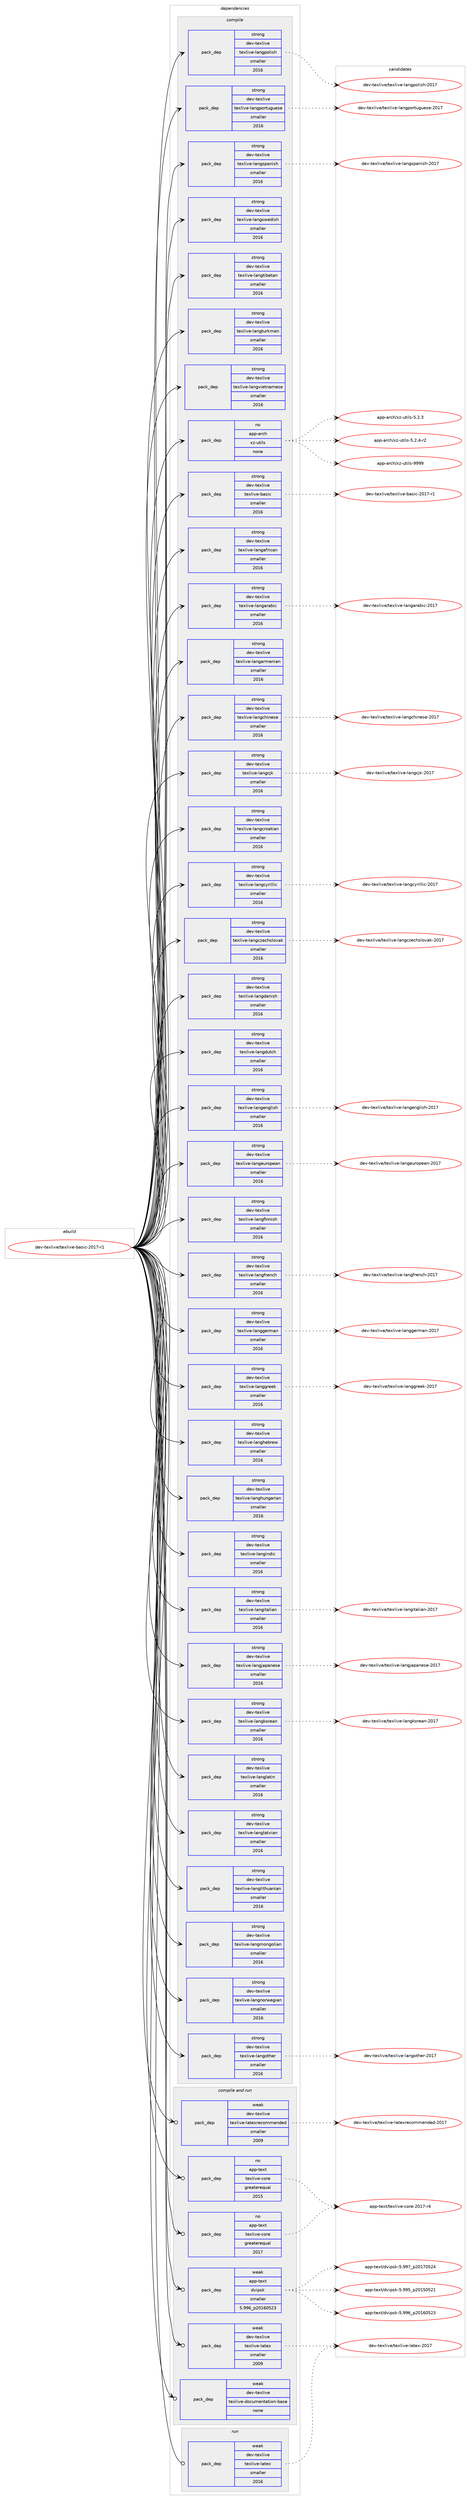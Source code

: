 digraph prolog {

# *************
# Graph options
# *************

newrank=true;
concentrate=true;
compound=true;
graph [rankdir=LR,fontname=Helvetica,fontsize=10,ranksep=1.5];#, ranksep=2.5, nodesep=0.2];
edge  [arrowhead=vee];
node  [fontname=Helvetica,fontsize=10];

# **********
# The ebuild
# **********

subgraph cluster_leftcol {
color=gray;
rank=same;
label=<<i>ebuild</i>>;
id [label="dev-texlive/texlive-basic-2017-r1", color=red, width=4, href="../dev-texlive/texlive-basic-2017-r1.svg"];
}

# ****************
# The dependencies
# ****************

subgraph cluster_midcol {
color=gray;
label=<<i>dependencies</i>>;
subgraph cluster_compile {
fillcolor="#eeeeee";
style=filled;
label=<<i>compile</i>>;
subgraph pack1093343 {
dependency1539966 [label=<<TABLE BORDER="0" CELLBORDER="1" CELLSPACING="0" CELLPADDING="4" WIDTH="220"><TR><TD ROWSPAN="6" CELLPADDING="30">pack_dep</TD></TR><TR><TD WIDTH="110">no</TD></TR><TR><TD>app-arch</TD></TR><TR><TD>xz-utils</TD></TR><TR><TD>none</TD></TR><TR><TD></TD></TR></TABLE>>, shape=none, color=blue];
}
id:e -> dependency1539966:w [weight=20,style="solid",arrowhead="vee"];
subgraph pack1093344 {
dependency1539967 [label=<<TABLE BORDER="0" CELLBORDER="1" CELLSPACING="0" CELLPADDING="4" WIDTH="220"><TR><TD ROWSPAN="6" CELLPADDING="30">pack_dep</TD></TR><TR><TD WIDTH="110">strong</TD></TR><TR><TD>dev-texlive</TD></TR><TR><TD>texlive-basic</TD></TR><TR><TD>smaller</TD></TR><TR><TD>2016</TD></TR></TABLE>>, shape=none, color=blue];
}
id:e -> dependency1539967:w [weight=20,style="solid",arrowhead="vee"];
subgraph pack1093345 {
dependency1539968 [label=<<TABLE BORDER="0" CELLBORDER="1" CELLSPACING="0" CELLPADDING="4" WIDTH="220"><TR><TD ROWSPAN="6" CELLPADDING="30">pack_dep</TD></TR><TR><TD WIDTH="110">strong</TD></TR><TR><TD>dev-texlive</TD></TR><TR><TD>texlive-langafrican</TD></TR><TR><TD>smaller</TD></TR><TR><TD>2016</TD></TR></TABLE>>, shape=none, color=blue];
}
id:e -> dependency1539968:w [weight=20,style="solid",arrowhead="vee"];
subgraph pack1093346 {
dependency1539969 [label=<<TABLE BORDER="0" CELLBORDER="1" CELLSPACING="0" CELLPADDING="4" WIDTH="220"><TR><TD ROWSPAN="6" CELLPADDING="30">pack_dep</TD></TR><TR><TD WIDTH="110">strong</TD></TR><TR><TD>dev-texlive</TD></TR><TR><TD>texlive-langarabic</TD></TR><TR><TD>smaller</TD></TR><TR><TD>2016</TD></TR></TABLE>>, shape=none, color=blue];
}
id:e -> dependency1539969:w [weight=20,style="solid",arrowhead="vee"];
subgraph pack1093347 {
dependency1539970 [label=<<TABLE BORDER="0" CELLBORDER="1" CELLSPACING="0" CELLPADDING="4" WIDTH="220"><TR><TD ROWSPAN="6" CELLPADDING="30">pack_dep</TD></TR><TR><TD WIDTH="110">strong</TD></TR><TR><TD>dev-texlive</TD></TR><TR><TD>texlive-langarmenian</TD></TR><TR><TD>smaller</TD></TR><TR><TD>2016</TD></TR></TABLE>>, shape=none, color=blue];
}
id:e -> dependency1539970:w [weight=20,style="solid",arrowhead="vee"];
subgraph pack1093348 {
dependency1539971 [label=<<TABLE BORDER="0" CELLBORDER="1" CELLSPACING="0" CELLPADDING="4" WIDTH="220"><TR><TD ROWSPAN="6" CELLPADDING="30">pack_dep</TD></TR><TR><TD WIDTH="110">strong</TD></TR><TR><TD>dev-texlive</TD></TR><TR><TD>texlive-langchinese</TD></TR><TR><TD>smaller</TD></TR><TR><TD>2016</TD></TR></TABLE>>, shape=none, color=blue];
}
id:e -> dependency1539971:w [weight=20,style="solid",arrowhead="vee"];
subgraph pack1093349 {
dependency1539972 [label=<<TABLE BORDER="0" CELLBORDER="1" CELLSPACING="0" CELLPADDING="4" WIDTH="220"><TR><TD ROWSPAN="6" CELLPADDING="30">pack_dep</TD></TR><TR><TD WIDTH="110">strong</TD></TR><TR><TD>dev-texlive</TD></TR><TR><TD>texlive-langcjk</TD></TR><TR><TD>smaller</TD></TR><TR><TD>2016</TD></TR></TABLE>>, shape=none, color=blue];
}
id:e -> dependency1539972:w [weight=20,style="solid",arrowhead="vee"];
subgraph pack1093350 {
dependency1539973 [label=<<TABLE BORDER="0" CELLBORDER="1" CELLSPACING="0" CELLPADDING="4" WIDTH="220"><TR><TD ROWSPAN="6" CELLPADDING="30">pack_dep</TD></TR><TR><TD WIDTH="110">strong</TD></TR><TR><TD>dev-texlive</TD></TR><TR><TD>texlive-langcroatian</TD></TR><TR><TD>smaller</TD></TR><TR><TD>2016</TD></TR></TABLE>>, shape=none, color=blue];
}
id:e -> dependency1539973:w [weight=20,style="solid",arrowhead="vee"];
subgraph pack1093351 {
dependency1539974 [label=<<TABLE BORDER="0" CELLBORDER="1" CELLSPACING="0" CELLPADDING="4" WIDTH="220"><TR><TD ROWSPAN="6" CELLPADDING="30">pack_dep</TD></TR><TR><TD WIDTH="110">strong</TD></TR><TR><TD>dev-texlive</TD></TR><TR><TD>texlive-langcyrillic</TD></TR><TR><TD>smaller</TD></TR><TR><TD>2016</TD></TR></TABLE>>, shape=none, color=blue];
}
id:e -> dependency1539974:w [weight=20,style="solid",arrowhead="vee"];
subgraph pack1093352 {
dependency1539975 [label=<<TABLE BORDER="0" CELLBORDER="1" CELLSPACING="0" CELLPADDING="4" WIDTH="220"><TR><TD ROWSPAN="6" CELLPADDING="30">pack_dep</TD></TR><TR><TD WIDTH="110">strong</TD></TR><TR><TD>dev-texlive</TD></TR><TR><TD>texlive-langczechslovak</TD></TR><TR><TD>smaller</TD></TR><TR><TD>2016</TD></TR></TABLE>>, shape=none, color=blue];
}
id:e -> dependency1539975:w [weight=20,style="solid",arrowhead="vee"];
subgraph pack1093353 {
dependency1539976 [label=<<TABLE BORDER="0" CELLBORDER="1" CELLSPACING="0" CELLPADDING="4" WIDTH="220"><TR><TD ROWSPAN="6" CELLPADDING="30">pack_dep</TD></TR><TR><TD WIDTH="110">strong</TD></TR><TR><TD>dev-texlive</TD></TR><TR><TD>texlive-langdanish</TD></TR><TR><TD>smaller</TD></TR><TR><TD>2016</TD></TR></TABLE>>, shape=none, color=blue];
}
id:e -> dependency1539976:w [weight=20,style="solid",arrowhead="vee"];
subgraph pack1093354 {
dependency1539977 [label=<<TABLE BORDER="0" CELLBORDER="1" CELLSPACING="0" CELLPADDING="4" WIDTH="220"><TR><TD ROWSPAN="6" CELLPADDING="30">pack_dep</TD></TR><TR><TD WIDTH="110">strong</TD></TR><TR><TD>dev-texlive</TD></TR><TR><TD>texlive-langdutch</TD></TR><TR><TD>smaller</TD></TR><TR><TD>2016</TD></TR></TABLE>>, shape=none, color=blue];
}
id:e -> dependency1539977:w [weight=20,style="solid",arrowhead="vee"];
subgraph pack1093355 {
dependency1539978 [label=<<TABLE BORDER="0" CELLBORDER="1" CELLSPACING="0" CELLPADDING="4" WIDTH="220"><TR><TD ROWSPAN="6" CELLPADDING="30">pack_dep</TD></TR><TR><TD WIDTH="110">strong</TD></TR><TR><TD>dev-texlive</TD></TR><TR><TD>texlive-langenglish</TD></TR><TR><TD>smaller</TD></TR><TR><TD>2016</TD></TR></TABLE>>, shape=none, color=blue];
}
id:e -> dependency1539978:w [weight=20,style="solid",arrowhead="vee"];
subgraph pack1093356 {
dependency1539979 [label=<<TABLE BORDER="0" CELLBORDER="1" CELLSPACING="0" CELLPADDING="4" WIDTH="220"><TR><TD ROWSPAN="6" CELLPADDING="30">pack_dep</TD></TR><TR><TD WIDTH="110">strong</TD></TR><TR><TD>dev-texlive</TD></TR><TR><TD>texlive-langeuropean</TD></TR><TR><TD>smaller</TD></TR><TR><TD>2016</TD></TR></TABLE>>, shape=none, color=blue];
}
id:e -> dependency1539979:w [weight=20,style="solid",arrowhead="vee"];
subgraph pack1093357 {
dependency1539980 [label=<<TABLE BORDER="0" CELLBORDER="1" CELLSPACING="0" CELLPADDING="4" WIDTH="220"><TR><TD ROWSPAN="6" CELLPADDING="30">pack_dep</TD></TR><TR><TD WIDTH="110">strong</TD></TR><TR><TD>dev-texlive</TD></TR><TR><TD>texlive-langfinnish</TD></TR><TR><TD>smaller</TD></TR><TR><TD>2016</TD></TR></TABLE>>, shape=none, color=blue];
}
id:e -> dependency1539980:w [weight=20,style="solid",arrowhead="vee"];
subgraph pack1093358 {
dependency1539981 [label=<<TABLE BORDER="0" CELLBORDER="1" CELLSPACING="0" CELLPADDING="4" WIDTH="220"><TR><TD ROWSPAN="6" CELLPADDING="30">pack_dep</TD></TR><TR><TD WIDTH="110">strong</TD></TR><TR><TD>dev-texlive</TD></TR><TR><TD>texlive-langfrench</TD></TR><TR><TD>smaller</TD></TR><TR><TD>2016</TD></TR></TABLE>>, shape=none, color=blue];
}
id:e -> dependency1539981:w [weight=20,style="solid",arrowhead="vee"];
subgraph pack1093359 {
dependency1539982 [label=<<TABLE BORDER="0" CELLBORDER="1" CELLSPACING="0" CELLPADDING="4" WIDTH="220"><TR><TD ROWSPAN="6" CELLPADDING="30">pack_dep</TD></TR><TR><TD WIDTH="110">strong</TD></TR><TR><TD>dev-texlive</TD></TR><TR><TD>texlive-langgerman</TD></TR><TR><TD>smaller</TD></TR><TR><TD>2016</TD></TR></TABLE>>, shape=none, color=blue];
}
id:e -> dependency1539982:w [weight=20,style="solid",arrowhead="vee"];
subgraph pack1093360 {
dependency1539983 [label=<<TABLE BORDER="0" CELLBORDER="1" CELLSPACING="0" CELLPADDING="4" WIDTH="220"><TR><TD ROWSPAN="6" CELLPADDING="30">pack_dep</TD></TR><TR><TD WIDTH="110">strong</TD></TR><TR><TD>dev-texlive</TD></TR><TR><TD>texlive-langgreek</TD></TR><TR><TD>smaller</TD></TR><TR><TD>2016</TD></TR></TABLE>>, shape=none, color=blue];
}
id:e -> dependency1539983:w [weight=20,style="solid",arrowhead="vee"];
subgraph pack1093361 {
dependency1539984 [label=<<TABLE BORDER="0" CELLBORDER="1" CELLSPACING="0" CELLPADDING="4" WIDTH="220"><TR><TD ROWSPAN="6" CELLPADDING="30">pack_dep</TD></TR><TR><TD WIDTH="110">strong</TD></TR><TR><TD>dev-texlive</TD></TR><TR><TD>texlive-langhebrew</TD></TR><TR><TD>smaller</TD></TR><TR><TD>2016</TD></TR></TABLE>>, shape=none, color=blue];
}
id:e -> dependency1539984:w [weight=20,style="solid",arrowhead="vee"];
subgraph pack1093362 {
dependency1539985 [label=<<TABLE BORDER="0" CELLBORDER="1" CELLSPACING="0" CELLPADDING="4" WIDTH="220"><TR><TD ROWSPAN="6" CELLPADDING="30">pack_dep</TD></TR><TR><TD WIDTH="110">strong</TD></TR><TR><TD>dev-texlive</TD></TR><TR><TD>texlive-langhungarian</TD></TR><TR><TD>smaller</TD></TR><TR><TD>2016</TD></TR></TABLE>>, shape=none, color=blue];
}
id:e -> dependency1539985:w [weight=20,style="solid",arrowhead="vee"];
subgraph pack1093363 {
dependency1539986 [label=<<TABLE BORDER="0" CELLBORDER="1" CELLSPACING="0" CELLPADDING="4" WIDTH="220"><TR><TD ROWSPAN="6" CELLPADDING="30">pack_dep</TD></TR><TR><TD WIDTH="110">strong</TD></TR><TR><TD>dev-texlive</TD></TR><TR><TD>texlive-langindic</TD></TR><TR><TD>smaller</TD></TR><TR><TD>2016</TD></TR></TABLE>>, shape=none, color=blue];
}
id:e -> dependency1539986:w [weight=20,style="solid",arrowhead="vee"];
subgraph pack1093364 {
dependency1539987 [label=<<TABLE BORDER="0" CELLBORDER="1" CELLSPACING="0" CELLPADDING="4" WIDTH="220"><TR><TD ROWSPAN="6" CELLPADDING="30">pack_dep</TD></TR><TR><TD WIDTH="110">strong</TD></TR><TR><TD>dev-texlive</TD></TR><TR><TD>texlive-langitalian</TD></TR><TR><TD>smaller</TD></TR><TR><TD>2016</TD></TR></TABLE>>, shape=none, color=blue];
}
id:e -> dependency1539987:w [weight=20,style="solid",arrowhead="vee"];
subgraph pack1093365 {
dependency1539988 [label=<<TABLE BORDER="0" CELLBORDER="1" CELLSPACING="0" CELLPADDING="4" WIDTH="220"><TR><TD ROWSPAN="6" CELLPADDING="30">pack_dep</TD></TR><TR><TD WIDTH="110">strong</TD></TR><TR><TD>dev-texlive</TD></TR><TR><TD>texlive-langjapanese</TD></TR><TR><TD>smaller</TD></TR><TR><TD>2016</TD></TR></TABLE>>, shape=none, color=blue];
}
id:e -> dependency1539988:w [weight=20,style="solid",arrowhead="vee"];
subgraph pack1093366 {
dependency1539989 [label=<<TABLE BORDER="0" CELLBORDER="1" CELLSPACING="0" CELLPADDING="4" WIDTH="220"><TR><TD ROWSPAN="6" CELLPADDING="30">pack_dep</TD></TR><TR><TD WIDTH="110">strong</TD></TR><TR><TD>dev-texlive</TD></TR><TR><TD>texlive-langkorean</TD></TR><TR><TD>smaller</TD></TR><TR><TD>2016</TD></TR></TABLE>>, shape=none, color=blue];
}
id:e -> dependency1539989:w [weight=20,style="solid",arrowhead="vee"];
subgraph pack1093367 {
dependency1539990 [label=<<TABLE BORDER="0" CELLBORDER="1" CELLSPACING="0" CELLPADDING="4" WIDTH="220"><TR><TD ROWSPAN="6" CELLPADDING="30">pack_dep</TD></TR><TR><TD WIDTH="110">strong</TD></TR><TR><TD>dev-texlive</TD></TR><TR><TD>texlive-langlatin</TD></TR><TR><TD>smaller</TD></TR><TR><TD>2016</TD></TR></TABLE>>, shape=none, color=blue];
}
id:e -> dependency1539990:w [weight=20,style="solid",arrowhead="vee"];
subgraph pack1093368 {
dependency1539991 [label=<<TABLE BORDER="0" CELLBORDER="1" CELLSPACING="0" CELLPADDING="4" WIDTH="220"><TR><TD ROWSPAN="6" CELLPADDING="30">pack_dep</TD></TR><TR><TD WIDTH="110">strong</TD></TR><TR><TD>dev-texlive</TD></TR><TR><TD>texlive-langlatvian</TD></TR><TR><TD>smaller</TD></TR><TR><TD>2016</TD></TR></TABLE>>, shape=none, color=blue];
}
id:e -> dependency1539991:w [weight=20,style="solid",arrowhead="vee"];
subgraph pack1093369 {
dependency1539992 [label=<<TABLE BORDER="0" CELLBORDER="1" CELLSPACING="0" CELLPADDING="4" WIDTH="220"><TR><TD ROWSPAN="6" CELLPADDING="30">pack_dep</TD></TR><TR><TD WIDTH="110">strong</TD></TR><TR><TD>dev-texlive</TD></TR><TR><TD>texlive-langlithuanian</TD></TR><TR><TD>smaller</TD></TR><TR><TD>2016</TD></TR></TABLE>>, shape=none, color=blue];
}
id:e -> dependency1539992:w [weight=20,style="solid",arrowhead="vee"];
subgraph pack1093370 {
dependency1539993 [label=<<TABLE BORDER="0" CELLBORDER="1" CELLSPACING="0" CELLPADDING="4" WIDTH="220"><TR><TD ROWSPAN="6" CELLPADDING="30">pack_dep</TD></TR><TR><TD WIDTH="110">strong</TD></TR><TR><TD>dev-texlive</TD></TR><TR><TD>texlive-langmongolian</TD></TR><TR><TD>smaller</TD></TR><TR><TD>2016</TD></TR></TABLE>>, shape=none, color=blue];
}
id:e -> dependency1539993:w [weight=20,style="solid",arrowhead="vee"];
subgraph pack1093371 {
dependency1539994 [label=<<TABLE BORDER="0" CELLBORDER="1" CELLSPACING="0" CELLPADDING="4" WIDTH="220"><TR><TD ROWSPAN="6" CELLPADDING="30">pack_dep</TD></TR><TR><TD WIDTH="110">strong</TD></TR><TR><TD>dev-texlive</TD></TR><TR><TD>texlive-langnorwegian</TD></TR><TR><TD>smaller</TD></TR><TR><TD>2016</TD></TR></TABLE>>, shape=none, color=blue];
}
id:e -> dependency1539994:w [weight=20,style="solid",arrowhead="vee"];
subgraph pack1093372 {
dependency1539995 [label=<<TABLE BORDER="0" CELLBORDER="1" CELLSPACING="0" CELLPADDING="4" WIDTH="220"><TR><TD ROWSPAN="6" CELLPADDING="30">pack_dep</TD></TR><TR><TD WIDTH="110">strong</TD></TR><TR><TD>dev-texlive</TD></TR><TR><TD>texlive-langother</TD></TR><TR><TD>smaller</TD></TR><TR><TD>2016</TD></TR></TABLE>>, shape=none, color=blue];
}
id:e -> dependency1539995:w [weight=20,style="solid",arrowhead="vee"];
subgraph pack1093373 {
dependency1539996 [label=<<TABLE BORDER="0" CELLBORDER="1" CELLSPACING="0" CELLPADDING="4" WIDTH="220"><TR><TD ROWSPAN="6" CELLPADDING="30">pack_dep</TD></TR><TR><TD WIDTH="110">strong</TD></TR><TR><TD>dev-texlive</TD></TR><TR><TD>texlive-langpolish</TD></TR><TR><TD>smaller</TD></TR><TR><TD>2016</TD></TR></TABLE>>, shape=none, color=blue];
}
id:e -> dependency1539996:w [weight=20,style="solid",arrowhead="vee"];
subgraph pack1093374 {
dependency1539997 [label=<<TABLE BORDER="0" CELLBORDER="1" CELLSPACING="0" CELLPADDING="4" WIDTH="220"><TR><TD ROWSPAN="6" CELLPADDING="30">pack_dep</TD></TR><TR><TD WIDTH="110">strong</TD></TR><TR><TD>dev-texlive</TD></TR><TR><TD>texlive-langportuguese</TD></TR><TR><TD>smaller</TD></TR><TR><TD>2016</TD></TR></TABLE>>, shape=none, color=blue];
}
id:e -> dependency1539997:w [weight=20,style="solid",arrowhead="vee"];
subgraph pack1093375 {
dependency1539998 [label=<<TABLE BORDER="0" CELLBORDER="1" CELLSPACING="0" CELLPADDING="4" WIDTH="220"><TR><TD ROWSPAN="6" CELLPADDING="30">pack_dep</TD></TR><TR><TD WIDTH="110">strong</TD></TR><TR><TD>dev-texlive</TD></TR><TR><TD>texlive-langspanish</TD></TR><TR><TD>smaller</TD></TR><TR><TD>2016</TD></TR></TABLE>>, shape=none, color=blue];
}
id:e -> dependency1539998:w [weight=20,style="solid",arrowhead="vee"];
subgraph pack1093376 {
dependency1539999 [label=<<TABLE BORDER="0" CELLBORDER="1" CELLSPACING="0" CELLPADDING="4" WIDTH="220"><TR><TD ROWSPAN="6" CELLPADDING="30">pack_dep</TD></TR><TR><TD WIDTH="110">strong</TD></TR><TR><TD>dev-texlive</TD></TR><TR><TD>texlive-langswedish</TD></TR><TR><TD>smaller</TD></TR><TR><TD>2016</TD></TR></TABLE>>, shape=none, color=blue];
}
id:e -> dependency1539999:w [weight=20,style="solid",arrowhead="vee"];
subgraph pack1093377 {
dependency1540000 [label=<<TABLE BORDER="0" CELLBORDER="1" CELLSPACING="0" CELLPADDING="4" WIDTH="220"><TR><TD ROWSPAN="6" CELLPADDING="30">pack_dep</TD></TR><TR><TD WIDTH="110">strong</TD></TR><TR><TD>dev-texlive</TD></TR><TR><TD>texlive-langtibetan</TD></TR><TR><TD>smaller</TD></TR><TR><TD>2016</TD></TR></TABLE>>, shape=none, color=blue];
}
id:e -> dependency1540000:w [weight=20,style="solid",arrowhead="vee"];
subgraph pack1093378 {
dependency1540001 [label=<<TABLE BORDER="0" CELLBORDER="1" CELLSPACING="0" CELLPADDING="4" WIDTH="220"><TR><TD ROWSPAN="6" CELLPADDING="30">pack_dep</TD></TR><TR><TD WIDTH="110">strong</TD></TR><TR><TD>dev-texlive</TD></TR><TR><TD>texlive-langturkmen</TD></TR><TR><TD>smaller</TD></TR><TR><TD>2016</TD></TR></TABLE>>, shape=none, color=blue];
}
id:e -> dependency1540001:w [weight=20,style="solid",arrowhead="vee"];
subgraph pack1093379 {
dependency1540002 [label=<<TABLE BORDER="0" CELLBORDER="1" CELLSPACING="0" CELLPADDING="4" WIDTH="220"><TR><TD ROWSPAN="6" CELLPADDING="30">pack_dep</TD></TR><TR><TD WIDTH="110">strong</TD></TR><TR><TD>dev-texlive</TD></TR><TR><TD>texlive-langvietnamese</TD></TR><TR><TD>smaller</TD></TR><TR><TD>2016</TD></TR></TABLE>>, shape=none, color=blue];
}
id:e -> dependency1540002:w [weight=20,style="solid",arrowhead="vee"];
}
subgraph cluster_compileandrun {
fillcolor="#eeeeee";
style=filled;
label=<<i>compile and run</i>>;
subgraph pack1093380 {
dependency1540003 [label=<<TABLE BORDER="0" CELLBORDER="1" CELLSPACING="0" CELLPADDING="4" WIDTH="220"><TR><TD ROWSPAN="6" CELLPADDING="30">pack_dep</TD></TR><TR><TD WIDTH="110">no</TD></TR><TR><TD>app-text</TD></TR><TR><TD>texlive-core</TD></TR><TR><TD>greaterequal</TD></TR><TR><TD>2015</TD></TR></TABLE>>, shape=none, color=blue];
}
id:e -> dependency1540003:w [weight=20,style="solid",arrowhead="odotvee"];
subgraph pack1093381 {
dependency1540004 [label=<<TABLE BORDER="0" CELLBORDER="1" CELLSPACING="0" CELLPADDING="4" WIDTH="220"><TR><TD ROWSPAN="6" CELLPADDING="30">pack_dep</TD></TR><TR><TD WIDTH="110">no</TD></TR><TR><TD>app-text</TD></TR><TR><TD>texlive-core</TD></TR><TR><TD>greaterequal</TD></TR><TR><TD>2017</TD></TR></TABLE>>, shape=none, color=blue];
}
id:e -> dependency1540004:w [weight=20,style="solid",arrowhead="odotvee"];
subgraph pack1093382 {
dependency1540005 [label=<<TABLE BORDER="0" CELLBORDER="1" CELLSPACING="0" CELLPADDING="4" WIDTH="220"><TR><TD ROWSPAN="6" CELLPADDING="30">pack_dep</TD></TR><TR><TD WIDTH="110">weak</TD></TR><TR><TD>app-text</TD></TR><TR><TD>dvipsk</TD></TR><TR><TD>smaller</TD></TR><TR><TD>5.996_p20160523</TD></TR></TABLE>>, shape=none, color=blue];
}
id:e -> dependency1540005:w [weight=20,style="solid",arrowhead="odotvee"];
subgraph pack1093383 {
dependency1540006 [label=<<TABLE BORDER="0" CELLBORDER="1" CELLSPACING="0" CELLPADDING="4" WIDTH="220"><TR><TD ROWSPAN="6" CELLPADDING="30">pack_dep</TD></TR><TR><TD WIDTH="110">weak</TD></TR><TR><TD>dev-texlive</TD></TR><TR><TD>texlive-documentation-base</TD></TR><TR><TD>none</TD></TR><TR><TD></TD></TR></TABLE>>, shape=none, color=blue];
}
id:e -> dependency1540006:w [weight=20,style="solid",arrowhead="odotvee"];
subgraph pack1093384 {
dependency1540007 [label=<<TABLE BORDER="0" CELLBORDER="1" CELLSPACING="0" CELLPADDING="4" WIDTH="220"><TR><TD ROWSPAN="6" CELLPADDING="30">pack_dep</TD></TR><TR><TD WIDTH="110">weak</TD></TR><TR><TD>dev-texlive</TD></TR><TR><TD>texlive-latex</TD></TR><TR><TD>smaller</TD></TR><TR><TD>2009</TD></TR></TABLE>>, shape=none, color=blue];
}
id:e -> dependency1540007:w [weight=20,style="solid",arrowhead="odotvee"];
subgraph pack1093385 {
dependency1540008 [label=<<TABLE BORDER="0" CELLBORDER="1" CELLSPACING="0" CELLPADDING="4" WIDTH="220"><TR><TD ROWSPAN="6" CELLPADDING="30">pack_dep</TD></TR><TR><TD WIDTH="110">weak</TD></TR><TR><TD>dev-texlive</TD></TR><TR><TD>texlive-latexrecommended</TD></TR><TR><TD>smaller</TD></TR><TR><TD>2009</TD></TR></TABLE>>, shape=none, color=blue];
}
id:e -> dependency1540008:w [weight=20,style="solid",arrowhead="odotvee"];
}
subgraph cluster_run {
fillcolor="#eeeeee";
style=filled;
label=<<i>run</i>>;
subgraph pack1093386 {
dependency1540009 [label=<<TABLE BORDER="0" CELLBORDER="1" CELLSPACING="0" CELLPADDING="4" WIDTH="220"><TR><TD ROWSPAN="6" CELLPADDING="30">pack_dep</TD></TR><TR><TD WIDTH="110">weak</TD></TR><TR><TD>dev-texlive</TD></TR><TR><TD>texlive-latex</TD></TR><TR><TD>smaller</TD></TR><TR><TD>2016</TD></TR></TABLE>>, shape=none, color=blue];
}
id:e -> dependency1540009:w [weight=20,style="solid",arrowhead="odot"];
}
}

# **************
# The candidates
# **************

subgraph cluster_choices {
rank=same;
color=gray;
label=<<i>candidates</i>>;

subgraph choice1093343 {
color=black;
nodesep=1;
choice971121124597114991044712012245117116105108115455346504651 [label="app-arch/xz-utils-5.2.3", color=red, width=4,href="../app-arch/xz-utils-5.2.3.svg"];
choice9711211245971149910447120122451171161051081154553465046524511450 [label="app-arch/xz-utils-5.2.4-r2", color=red, width=4,href="../app-arch/xz-utils-5.2.4-r2.svg"];
choice9711211245971149910447120122451171161051081154557575757 [label="app-arch/xz-utils-9999", color=red, width=4,href="../app-arch/xz-utils-9999.svg"];
dependency1539966:e -> choice971121124597114991044712012245117116105108115455346504651:w [style=dotted,weight="100"];
dependency1539966:e -> choice9711211245971149910447120122451171161051081154553465046524511450:w [style=dotted,weight="100"];
dependency1539966:e -> choice9711211245971149910447120122451171161051081154557575757:w [style=dotted,weight="100"];
}
subgraph choice1093344 {
color=black;
nodesep=1;
choice10010111845116101120108105118101471161011201081051181014598971151059945504849554511449 [label="dev-texlive/texlive-basic-2017-r1", color=red, width=4,href="../dev-texlive/texlive-basic-2017-r1.svg"];
dependency1539967:e -> choice10010111845116101120108105118101471161011201081051181014598971151059945504849554511449:w [style=dotted,weight="100"];
}
subgraph choice1093345 {
color=black;
nodesep=1;
}
subgraph choice1093346 {
color=black;
nodesep=1;
choice10010111845116101120108105118101471161011201081051181014510897110103971149798105994550484955 [label="dev-texlive/texlive-langarabic-2017", color=red, width=4,href="../dev-texlive/texlive-langarabic-2017.svg"];
dependency1539969:e -> choice10010111845116101120108105118101471161011201081051181014510897110103971149798105994550484955:w [style=dotted,weight="100"];
}
subgraph choice1093347 {
color=black;
nodesep=1;
}
subgraph choice1093348 {
color=black;
nodesep=1;
choice10010111845116101120108105118101471161011201081051181014510897110103991041051101011151014550484955 [label="dev-texlive/texlive-langchinese-2017", color=red, width=4,href="../dev-texlive/texlive-langchinese-2017.svg"];
dependency1539971:e -> choice10010111845116101120108105118101471161011201081051181014510897110103991041051101011151014550484955:w [style=dotted,weight="100"];
}
subgraph choice1093349 {
color=black;
nodesep=1;
choice10010111845116101120108105118101471161011201081051181014510897110103991061074550484955 [label="dev-texlive/texlive-langcjk-2017", color=red, width=4,href="../dev-texlive/texlive-langcjk-2017.svg"];
dependency1539972:e -> choice10010111845116101120108105118101471161011201081051181014510897110103991061074550484955:w [style=dotted,weight="100"];
}
subgraph choice1093350 {
color=black;
nodesep=1;
}
subgraph choice1093351 {
color=black;
nodesep=1;
choice1001011184511610112010810511810147116101120108105118101451089711010399121114105108108105994550484955 [label="dev-texlive/texlive-langcyrillic-2017", color=red, width=4,href="../dev-texlive/texlive-langcyrillic-2017.svg"];
dependency1539974:e -> choice1001011184511610112010810511810147116101120108105118101451089711010399121114105108108105994550484955:w [style=dotted,weight="100"];
}
subgraph choice1093352 {
color=black;
nodesep=1;
choice100101118451161011201081051181014711610112010810511810145108971101039912210199104115108111118971074550484955 [label="dev-texlive/texlive-langczechslovak-2017", color=red, width=4,href="../dev-texlive/texlive-langczechslovak-2017.svg"];
dependency1539975:e -> choice100101118451161011201081051181014711610112010810511810145108971101039912210199104115108111118971074550484955:w [style=dotted,weight="100"];
}
subgraph choice1093353 {
color=black;
nodesep=1;
}
subgraph choice1093354 {
color=black;
nodesep=1;
}
subgraph choice1093355 {
color=black;
nodesep=1;
choice100101118451161011201081051181014711610112010810511810145108971101031011101031081051151044550484955 [label="dev-texlive/texlive-langenglish-2017", color=red, width=4,href="../dev-texlive/texlive-langenglish-2017.svg"];
dependency1539978:e -> choice100101118451161011201081051181014711610112010810511810145108971101031011101031081051151044550484955:w [style=dotted,weight="100"];
}
subgraph choice1093356 {
color=black;
nodesep=1;
choice10010111845116101120108105118101471161011201081051181014510897110103101117114111112101971104550484955 [label="dev-texlive/texlive-langeuropean-2017", color=red, width=4,href="../dev-texlive/texlive-langeuropean-2017.svg"];
dependency1539979:e -> choice10010111845116101120108105118101471161011201081051181014510897110103101117114111112101971104550484955:w [style=dotted,weight="100"];
}
subgraph choice1093357 {
color=black;
nodesep=1;
}
subgraph choice1093358 {
color=black;
nodesep=1;
choice10010111845116101120108105118101471161011201081051181014510897110103102114101110991044550484955 [label="dev-texlive/texlive-langfrench-2017", color=red, width=4,href="../dev-texlive/texlive-langfrench-2017.svg"];
dependency1539981:e -> choice10010111845116101120108105118101471161011201081051181014510897110103102114101110991044550484955:w [style=dotted,weight="100"];
}
subgraph choice1093359 {
color=black;
nodesep=1;
choice10010111845116101120108105118101471161011201081051181014510897110103103101114109971104550484955 [label="dev-texlive/texlive-langgerman-2017", color=red, width=4,href="../dev-texlive/texlive-langgerman-2017.svg"];
dependency1539982:e -> choice10010111845116101120108105118101471161011201081051181014510897110103103101114109971104550484955:w [style=dotted,weight="100"];
}
subgraph choice1093360 {
color=black;
nodesep=1;
choice100101118451161011201081051181014711610112010810511810145108971101031031141011011074550484955 [label="dev-texlive/texlive-langgreek-2017", color=red, width=4,href="../dev-texlive/texlive-langgreek-2017.svg"];
dependency1539983:e -> choice100101118451161011201081051181014711610112010810511810145108971101031031141011011074550484955:w [style=dotted,weight="100"];
}
subgraph choice1093361 {
color=black;
nodesep=1;
}
subgraph choice1093362 {
color=black;
nodesep=1;
}
subgraph choice1093363 {
color=black;
nodesep=1;
}
subgraph choice1093364 {
color=black;
nodesep=1;
choice1001011184511610112010810511810147116101120108105118101451089711010310511697108105971104550484955 [label="dev-texlive/texlive-langitalian-2017", color=red, width=4,href="../dev-texlive/texlive-langitalian-2017.svg"];
dependency1539987:e -> choice1001011184511610112010810511810147116101120108105118101451089711010310511697108105971104550484955:w [style=dotted,weight="100"];
}
subgraph choice1093365 {
color=black;
nodesep=1;
choice1001011184511610112010810511810147116101120108105118101451089711010310697112971101011151014550484955 [label="dev-texlive/texlive-langjapanese-2017", color=red, width=4,href="../dev-texlive/texlive-langjapanese-2017.svg"];
dependency1539988:e -> choice1001011184511610112010810511810147116101120108105118101451089711010310697112971101011151014550484955:w [style=dotted,weight="100"];
}
subgraph choice1093366 {
color=black;
nodesep=1;
choice10010111845116101120108105118101471161011201081051181014510897110103107111114101971104550484955 [label="dev-texlive/texlive-langkorean-2017", color=red, width=4,href="../dev-texlive/texlive-langkorean-2017.svg"];
dependency1539989:e -> choice10010111845116101120108105118101471161011201081051181014510897110103107111114101971104550484955:w [style=dotted,weight="100"];
}
subgraph choice1093367 {
color=black;
nodesep=1;
}
subgraph choice1093368 {
color=black;
nodesep=1;
}
subgraph choice1093369 {
color=black;
nodesep=1;
}
subgraph choice1093370 {
color=black;
nodesep=1;
}
subgraph choice1093371 {
color=black;
nodesep=1;
}
subgraph choice1093372 {
color=black;
nodesep=1;
choice100101118451161011201081051181014711610112010810511810145108971101031111161041011144550484955 [label="dev-texlive/texlive-langother-2017", color=red, width=4,href="../dev-texlive/texlive-langother-2017.svg"];
dependency1539995:e -> choice100101118451161011201081051181014711610112010810511810145108971101031111161041011144550484955:w [style=dotted,weight="100"];
}
subgraph choice1093373 {
color=black;
nodesep=1;
choice100101118451161011201081051181014711610112010810511810145108971101031121111081051151044550484955 [label="dev-texlive/texlive-langpolish-2017", color=red, width=4,href="../dev-texlive/texlive-langpolish-2017.svg"];
dependency1539996:e -> choice100101118451161011201081051181014711610112010810511810145108971101031121111081051151044550484955:w [style=dotted,weight="100"];
}
subgraph choice1093374 {
color=black;
nodesep=1;
choice100101118451161011201081051181014711610112010810511810145108971101031121111141161171031171011151014550484955 [label="dev-texlive/texlive-langportuguese-2017", color=red, width=4,href="../dev-texlive/texlive-langportuguese-2017.svg"];
dependency1539997:e -> choice100101118451161011201081051181014711610112010810511810145108971101031121111141161171031171011151014550484955:w [style=dotted,weight="100"];
}
subgraph choice1093375 {
color=black;
nodesep=1;
choice10010111845116101120108105118101471161011201081051181014510897110103115112971101051151044550484955 [label="dev-texlive/texlive-langspanish-2017", color=red, width=4,href="../dev-texlive/texlive-langspanish-2017.svg"];
dependency1539998:e -> choice10010111845116101120108105118101471161011201081051181014510897110103115112971101051151044550484955:w [style=dotted,weight="100"];
}
subgraph choice1093376 {
color=black;
nodesep=1;
}
subgraph choice1093377 {
color=black;
nodesep=1;
}
subgraph choice1093378 {
color=black;
nodesep=1;
}
subgraph choice1093379 {
color=black;
nodesep=1;
}
subgraph choice1093380 {
color=black;
nodesep=1;
choice971121124511610112011647116101120108105118101459911111410145504849554511452 [label="app-text/texlive-core-2017-r4", color=red, width=4,href="../app-text/texlive-core-2017-r4.svg"];
dependency1540003:e -> choice971121124511610112011647116101120108105118101459911111410145504849554511452:w [style=dotted,weight="100"];
}
subgraph choice1093381 {
color=black;
nodesep=1;
choice971121124511610112011647116101120108105118101459911111410145504849554511452 [label="app-text/texlive-core-2017-r4", color=red, width=4,href="../app-text/texlive-core-2017-r4.svg"];
dependency1540004:e -> choice971121124511610112011647116101120108105118101459911111410145504849554511452:w [style=dotted,weight="100"];
}
subgraph choice1093382 {
color=black;
nodesep=1;
choice971121124511610112011647100118105112115107455346575753951125048495348535049 [label="app-text/dvipsk-5.995_p20150521", color=red, width=4,href="../app-text/dvipsk-5.995_p20150521.svg"];
choice971121124511610112011647100118105112115107455346575754951125048495448535051 [label="app-text/dvipsk-5.996_p20160523", color=red, width=4,href="../app-text/dvipsk-5.996_p20160523.svg"];
choice971121124511610112011647100118105112115107455346575755951125048495548535052 [label="app-text/dvipsk-5.997_p20170524", color=red, width=4,href="../app-text/dvipsk-5.997_p20170524.svg"];
dependency1540005:e -> choice971121124511610112011647100118105112115107455346575753951125048495348535049:w [style=dotted,weight="100"];
dependency1540005:e -> choice971121124511610112011647100118105112115107455346575754951125048495448535051:w [style=dotted,weight="100"];
dependency1540005:e -> choice971121124511610112011647100118105112115107455346575755951125048495548535052:w [style=dotted,weight="100"];
}
subgraph choice1093383 {
color=black;
nodesep=1;
}
subgraph choice1093384 {
color=black;
nodesep=1;
choice100101118451161011201081051181014711610112010810511810145108971161011204550484955 [label="dev-texlive/texlive-latex-2017", color=red, width=4,href="../dev-texlive/texlive-latex-2017.svg"];
dependency1540007:e -> choice100101118451161011201081051181014711610112010810511810145108971161011204550484955:w [style=dotted,weight="100"];
}
subgraph choice1093385 {
color=black;
nodesep=1;
choice10010111845116101120108105118101471161011201081051181014510897116101120114101991111091091011101001011004550484955 [label="dev-texlive/texlive-latexrecommended-2017", color=red, width=4,href="../dev-texlive/texlive-latexrecommended-2017.svg"];
dependency1540008:e -> choice10010111845116101120108105118101471161011201081051181014510897116101120114101991111091091011101001011004550484955:w [style=dotted,weight="100"];
}
subgraph choice1093386 {
color=black;
nodesep=1;
choice100101118451161011201081051181014711610112010810511810145108971161011204550484955 [label="dev-texlive/texlive-latex-2017", color=red, width=4,href="../dev-texlive/texlive-latex-2017.svg"];
dependency1540009:e -> choice100101118451161011201081051181014711610112010810511810145108971161011204550484955:w [style=dotted,weight="100"];
}
}

}
